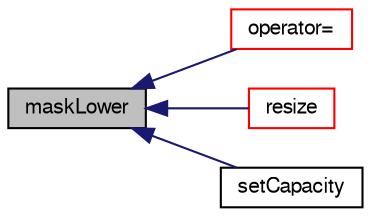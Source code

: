 digraph "maskLower"
{
  bgcolor="transparent";
  edge [fontname="FreeSans",fontsize="10",labelfontname="FreeSans",labelfontsize="10"];
  node [fontname="FreeSans",fontsize="10",shape=record];
  rankdir="LR";
  Node1 [label="maskLower",height=0.2,width=0.4,color="black", fillcolor="grey75", style="filled" fontcolor="black"];
  Node1 -> Node2 [dir="back",color="midnightblue",fontsize="10",style="solid",fontname="FreeSans"];
  Node2 [label="operator=",height=0.2,width=0.4,color="red",URL="$a01707.html#a2c5b11c36b03e179830b2cf26d1d414c",tooltip="Assignment of all entries to the given value. Takes linear time. "];
  Node1 -> Node3 [dir="back",color="midnightblue",fontsize="10",style="solid",fontname="FreeSans"];
  Node3 [label="resize",height=0.2,width=0.4,color="red",URL="$a01707.html#a269162b4a99f0b5255951cfe3309f517",tooltip="Reset addressable list size, does not shrink the allocated size. "];
  Node1 -> Node4 [dir="back",color="midnightblue",fontsize="10",style="solid",fontname="FreeSans"];
  Node4 [label="setCapacity",height=0.2,width=0.4,color="black",URL="$a01707.html#a3769bf93f15609625d62b693c566bcd1",tooltip="Alter the size of the underlying storage. "];
}
